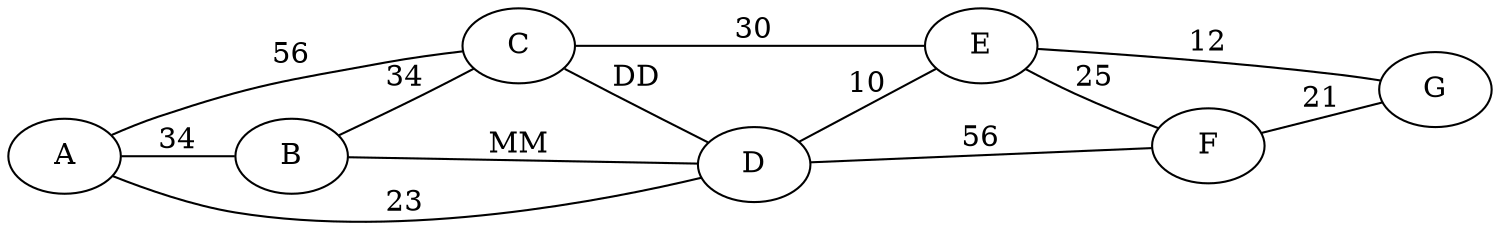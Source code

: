 graph{
    rankdir = "LR"
    A -- B [label = 34]
    A -- C [label = 56]
    A -- D [label = 23]
    B -- C [label = 34]
    B -- D [label = "MM"]
    C -- D [label = "DD"]
    C -- E [label = 30]
    D -- E [label = 10]
    D -- F [label = 56]
    E -- F [label = 25]
    E -- G [label = 12]
    F -- G [label = 21]

}